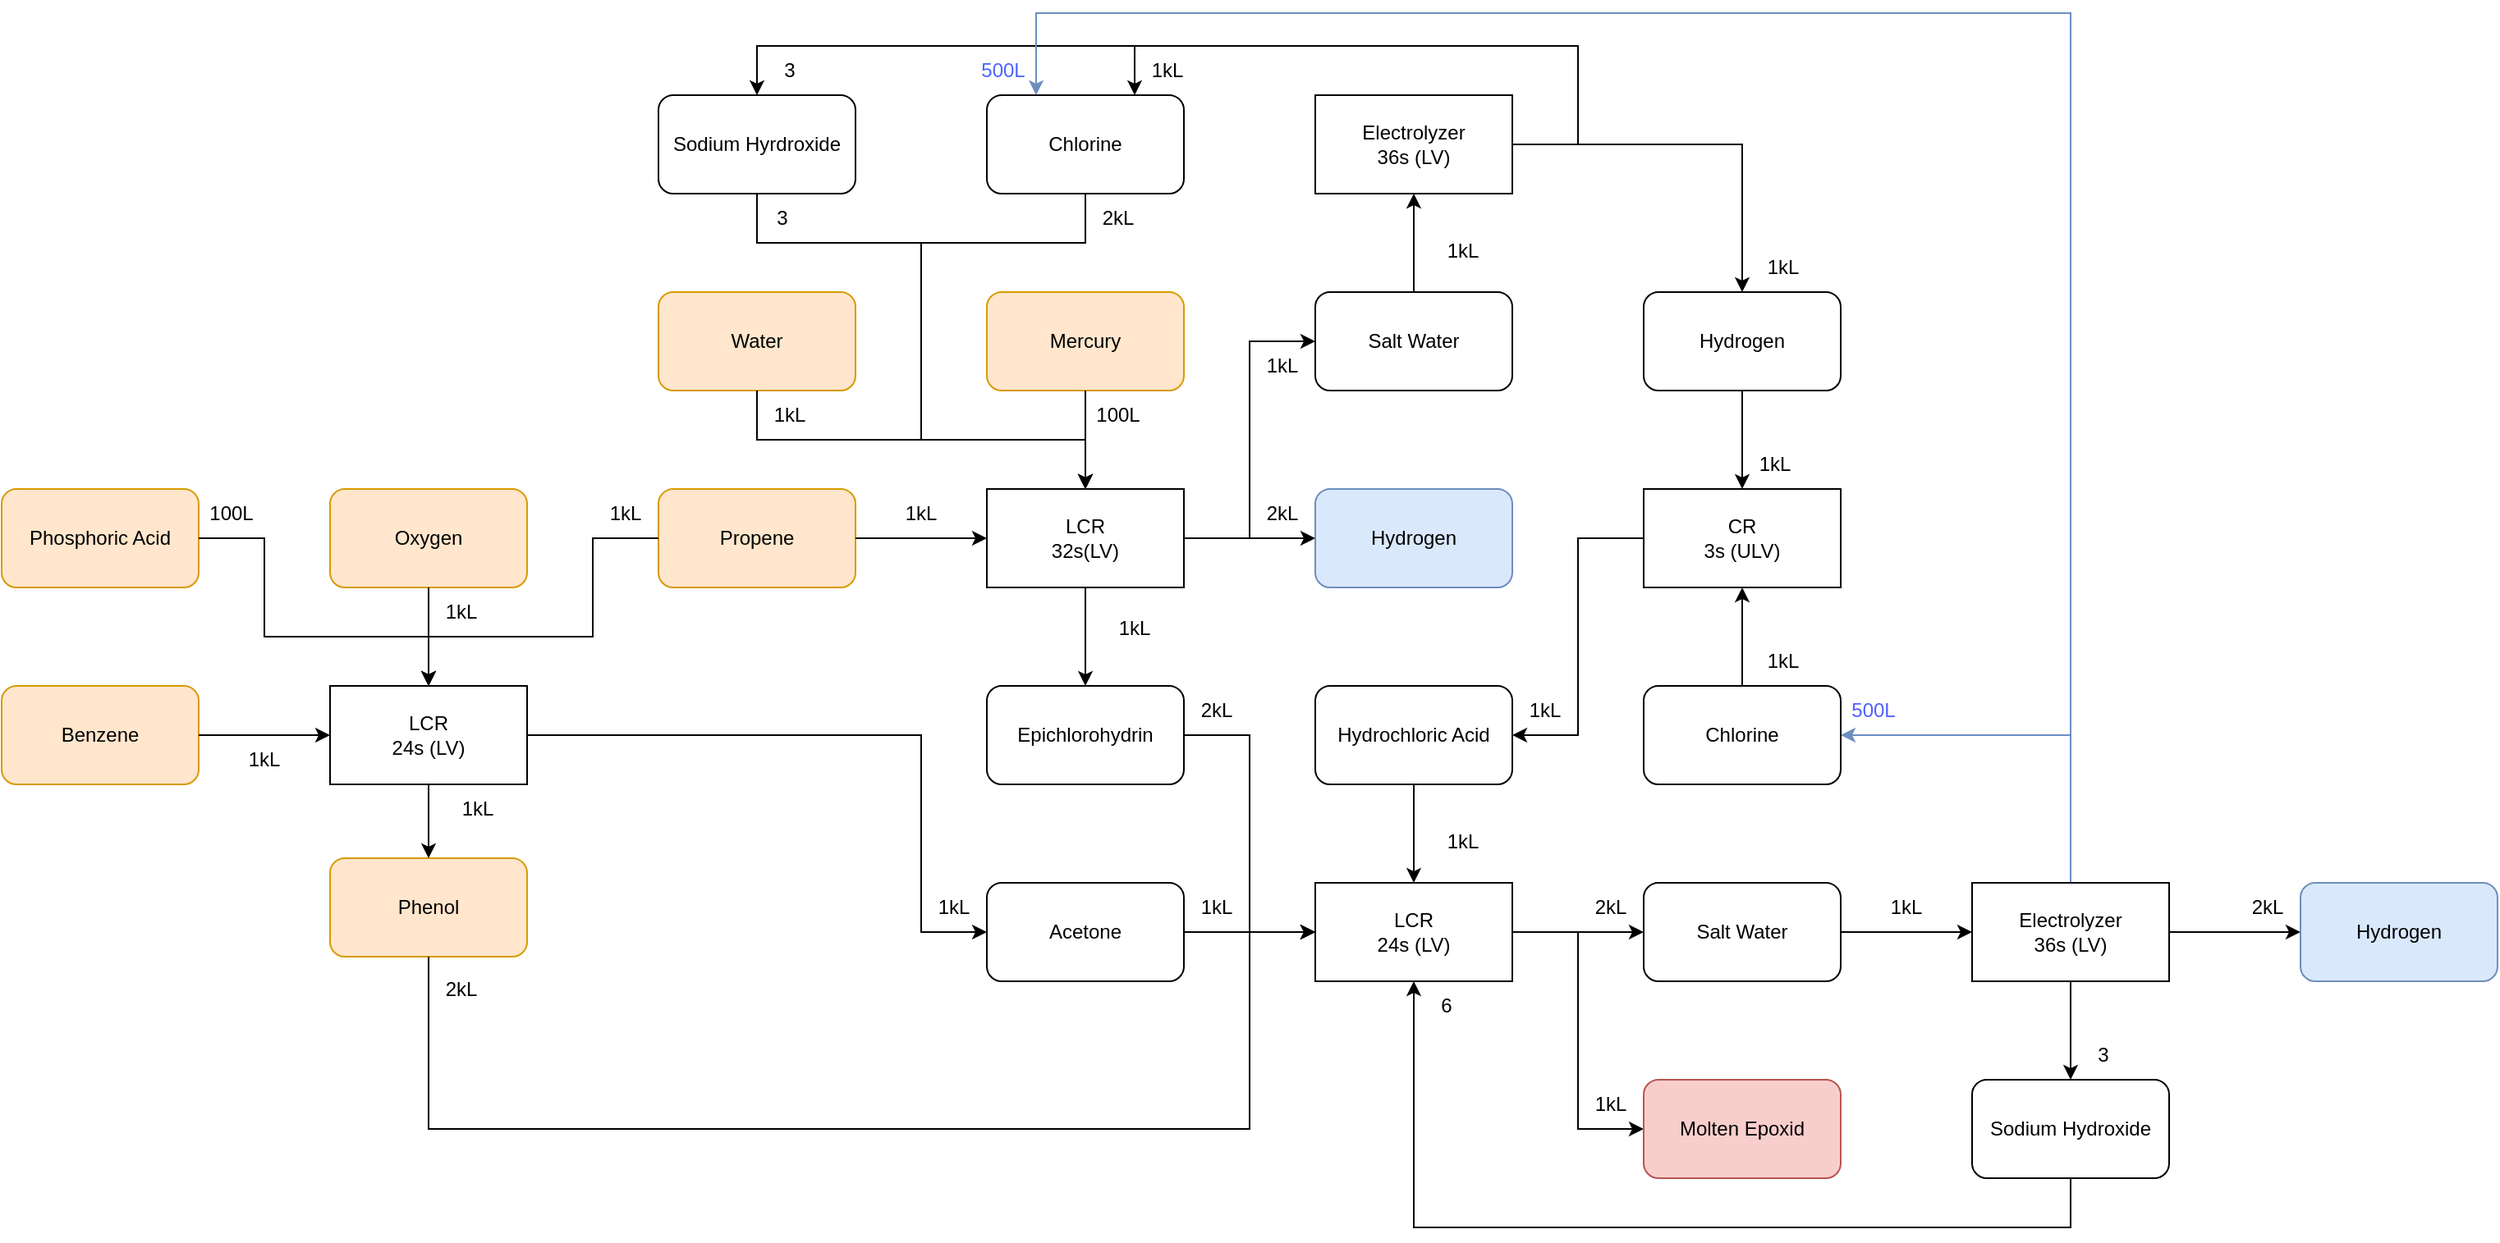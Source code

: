 <mxfile version="22.0.0" type="github">
  <diagram name="Page-1" id="kusWoIOOcqp57QGYPQwH">
    <mxGraphModel dx="159" dy="1689" grid="1" gridSize="10" guides="1" tooltips="1" connect="1" arrows="1" fold="1" page="1" pageScale="1" pageWidth="850" pageHeight="1100" math="0" shadow="0">
      <root>
        <mxCell id="0" />
        <mxCell id="1" parent="0" />
        <mxCell id="Zcg-esoq2Bcb-7X56qDR-84" value="Benzene" style="rounded=1;whiteSpace=wrap;html=1;fillColor=#ffe6cc;strokeColor=#d79b00;" parent="1" vertex="1">
          <mxGeometry x="1040" y="170" width="120" height="60" as="geometry" />
        </mxCell>
        <mxCell id="Zcg-esoq2Bcb-7X56qDR-86" value="Phenol" style="rounded=1;whiteSpace=wrap;html=1;fillColor=#ffe6cc;strokeColor=#d79b00;" parent="1" vertex="1">
          <mxGeometry x="1240" y="275" width="120" height="60" as="geometry" />
        </mxCell>
        <mxCell id="Zcg-esoq2Bcb-7X56qDR-98" value="Propene" style="rounded=1;whiteSpace=wrap;html=1;fillColor=#ffe6cc;strokeColor=#d79b00;" parent="1" vertex="1">
          <mxGeometry x="1440" y="50" width="120" height="60" as="geometry" />
        </mxCell>
        <mxCell id="4qDHmKcMJt-L-vQTOm6O-1" value="Water" style="rounded=1;whiteSpace=wrap;html=1;fillColor=#ffe6cc;strokeColor=#d79b00;" parent="1" vertex="1">
          <mxGeometry x="1440" y="-70" width="120" height="60" as="geometry" />
        </mxCell>
        <mxCell id="4qDHmKcMJt-L-vQTOm6O-2" value="Mercury" style="rounded=1;whiteSpace=wrap;html=1;fillColor=#ffe6cc;strokeColor=#d79b00;" parent="1" vertex="1">
          <mxGeometry x="1640" y="-70" width="120" height="60" as="geometry" />
        </mxCell>
        <mxCell id="4qDHmKcMJt-L-vQTOm6O-3" value="" style="endArrow=classic;html=1;rounded=0;exitX=0.5;exitY=1;exitDx=0;exitDy=0;" parent="1" source="4qDHmKcMJt-L-vQTOm6O-1" edge="1">
          <mxGeometry width="50" height="50" relative="1" as="geometry">
            <mxPoint x="1430" y="30" as="sourcePoint" />
            <mxPoint x="1700" y="50" as="targetPoint" />
            <Array as="points">
              <mxPoint x="1500" y="20" />
              <mxPoint x="1700" y="20" />
            </Array>
          </mxGeometry>
        </mxCell>
        <mxCell id="4qDHmKcMJt-L-vQTOm6O-4" value="" style="endArrow=classic;html=1;rounded=0;exitX=0.5;exitY=1;exitDx=0;exitDy=0;" parent="1" source="4qDHmKcMJt-L-vQTOm6O-2" edge="1">
          <mxGeometry width="50" height="50" relative="1" as="geometry">
            <mxPoint x="1430" y="30" as="sourcePoint" />
            <mxPoint x="1700" y="50" as="targetPoint" />
          </mxGeometry>
        </mxCell>
        <mxCell id="4qDHmKcMJt-L-vQTOm6O-6" value="" style="endArrow=classic;html=1;rounded=0;exitX=1;exitY=0.5;exitDx=0;exitDy=0;" parent="1" source="Zcg-esoq2Bcb-7X56qDR-98" edge="1">
          <mxGeometry width="50" height="50" relative="1" as="geometry">
            <mxPoint x="1640" y="130" as="sourcePoint" />
            <mxPoint x="1640" y="80" as="targetPoint" />
          </mxGeometry>
        </mxCell>
        <mxCell id="4qDHmKcMJt-L-vQTOm6O-7" value="LCR&lt;br&gt;32s(LV)" style="rounded=0;whiteSpace=wrap;html=1;" parent="1" vertex="1">
          <mxGeometry x="1640" y="50" width="120" height="60" as="geometry" />
        </mxCell>
        <mxCell id="4qDHmKcMJt-L-vQTOm6O-8" value="Epichlorohydrin" style="rounded=1;whiteSpace=wrap;html=1;" parent="1" vertex="1">
          <mxGeometry x="1640" y="170" width="120" height="60" as="geometry" />
        </mxCell>
        <mxCell id="4qDHmKcMJt-L-vQTOm6O-9" value="" style="endArrow=classic;html=1;rounded=0;exitX=0.5;exitY=1;exitDx=0;exitDy=0;entryX=0.5;entryY=0;entryDx=0;entryDy=0;" parent="1" source="4qDHmKcMJt-L-vQTOm6O-7" target="4qDHmKcMJt-L-vQTOm6O-8" edge="1">
          <mxGeometry width="50" height="50" relative="1" as="geometry">
            <mxPoint x="1820" y="180" as="sourcePoint" />
            <mxPoint x="1870" y="130" as="targetPoint" />
          </mxGeometry>
        </mxCell>
        <mxCell id="4qDHmKcMJt-L-vQTOm6O-10" value="Salt Water" style="rounded=1;whiteSpace=wrap;html=1;" parent="1" vertex="1">
          <mxGeometry x="1840" y="-70" width="120" height="60" as="geometry" />
        </mxCell>
        <mxCell id="4qDHmKcMJt-L-vQTOm6O-11" value="1kL" style="text;html=1;strokeColor=none;fillColor=none;align=center;verticalAlign=middle;whiteSpace=wrap;rounded=0;" parent="1" vertex="1">
          <mxGeometry x="1490" y="-10" width="60" height="30" as="geometry" />
        </mxCell>
        <mxCell id="4qDHmKcMJt-L-vQTOm6O-12" value="100L" style="text;html=1;strokeColor=none;fillColor=none;align=center;verticalAlign=middle;whiteSpace=wrap;rounded=0;" parent="1" vertex="1">
          <mxGeometry x="1690" y="-10" width="60" height="30" as="geometry" />
        </mxCell>
        <mxCell id="4qDHmKcMJt-L-vQTOm6O-85" style="edgeStyle=orthogonalEdgeStyle;rounded=0;orthogonalLoop=1;jettySize=auto;html=1;exitX=0.5;exitY=1;exitDx=0;exitDy=0;entryX=0.5;entryY=0;entryDx=0;entryDy=0;" parent="1" source="4qDHmKcMJt-L-vQTOm6O-13" target="4qDHmKcMJt-L-vQTOm6O-7" edge="1">
          <mxGeometry relative="1" as="geometry">
            <Array as="points">
              <mxPoint x="1700" y="-100" />
              <mxPoint x="1600" y="-100" />
              <mxPoint x="1600" y="20" />
              <mxPoint x="1700" y="20" />
            </Array>
          </mxGeometry>
        </mxCell>
        <mxCell id="4qDHmKcMJt-L-vQTOm6O-13" value="Chlorine" style="rounded=1;whiteSpace=wrap;html=1;" parent="1" vertex="1">
          <mxGeometry x="1640" y="-190" width="120" height="60" as="geometry" />
        </mxCell>
        <mxCell id="4qDHmKcMJt-L-vQTOm6O-84" style="edgeStyle=orthogonalEdgeStyle;rounded=0;orthogonalLoop=1;jettySize=auto;html=1;exitX=0.5;exitY=1;exitDx=0;exitDy=0;entryX=0.5;entryY=0;entryDx=0;entryDy=0;" parent="1" source="4qDHmKcMJt-L-vQTOm6O-14" target="4qDHmKcMJt-L-vQTOm6O-7" edge="1">
          <mxGeometry relative="1" as="geometry">
            <Array as="points">
              <mxPoint x="1500" y="-100" />
              <mxPoint x="1600" y="-100" />
              <mxPoint x="1600" y="20" />
              <mxPoint x="1700" y="20" />
            </Array>
          </mxGeometry>
        </mxCell>
        <mxCell id="4qDHmKcMJt-L-vQTOm6O-14" value="Sodium Hyrdroxide" style="rounded=1;whiteSpace=wrap;html=1;" parent="1" vertex="1">
          <mxGeometry x="1440" y="-190" width="120" height="60" as="geometry" />
        </mxCell>
        <mxCell id="4qDHmKcMJt-L-vQTOm6O-15" value="Electrolyzer&lt;br&gt;36s (LV)&lt;br&gt;" style="rounded=0;whiteSpace=wrap;html=1;" parent="1" vertex="1">
          <mxGeometry x="1840" y="-190" width="120" height="60" as="geometry" />
        </mxCell>
        <mxCell id="4qDHmKcMJt-L-vQTOm6O-16" value="1kL" style="text;html=1;strokeColor=none;fillColor=none;align=center;verticalAlign=middle;whiteSpace=wrap;rounded=0;" parent="1" vertex="1">
          <mxGeometry x="1570" y="50" width="60" height="30" as="geometry" />
        </mxCell>
        <mxCell id="4qDHmKcMJt-L-vQTOm6O-17" value="" style="endArrow=classic;html=1;rounded=0;exitX=0.5;exitY=0;exitDx=0;exitDy=0;" parent="1" source="4qDHmKcMJt-L-vQTOm6O-10" target="4qDHmKcMJt-L-vQTOm6O-15" edge="1">
          <mxGeometry width="50" height="50" relative="1" as="geometry">
            <mxPoint x="1880" y="-70" as="sourcePoint" />
            <mxPoint x="1930" y="-120" as="targetPoint" />
          </mxGeometry>
        </mxCell>
        <mxCell id="4qDHmKcMJt-L-vQTOm6O-18" value="" style="endArrow=classic;html=1;rounded=0;exitX=1;exitY=0.5;exitDx=0;exitDy=0;entryX=0;entryY=0.5;entryDx=0;entryDy=0;" parent="1" source="4qDHmKcMJt-L-vQTOm6O-7" target="4qDHmKcMJt-L-vQTOm6O-10" edge="1">
          <mxGeometry width="50" height="50" relative="1" as="geometry">
            <mxPoint x="1640" y="30" as="sourcePoint" />
            <mxPoint x="1690" y="-20" as="targetPoint" />
            <Array as="points">
              <mxPoint x="1800" y="80" />
              <mxPoint x="1800" y="-40" />
            </Array>
          </mxGeometry>
        </mxCell>
        <mxCell id="4qDHmKcMJt-L-vQTOm6O-19" value="1kL" style="text;html=1;strokeColor=none;fillColor=none;align=center;verticalAlign=middle;whiteSpace=wrap;rounded=0;" parent="1" vertex="1">
          <mxGeometry x="1700" y="120" width="60" height="30" as="geometry" />
        </mxCell>
        <mxCell id="4qDHmKcMJt-L-vQTOm6O-20" value="1kL" style="text;html=1;strokeColor=none;fillColor=none;align=center;verticalAlign=middle;whiteSpace=wrap;rounded=0;" parent="1" vertex="1">
          <mxGeometry x="1790" y="-40" width="60" height="30" as="geometry" />
        </mxCell>
        <mxCell id="4qDHmKcMJt-L-vQTOm6O-21" value="Hydrogen" style="rounded=1;whiteSpace=wrap;html=1;fillColor=#dae8fc;strokeColor=#6c8ebf;" parent="1" vertex="1">
          <mxGeometry x="1840" y="50" width="120" height="60" as="geometry" />
        </mxCell>
        <mxCell id="4qDHmKcMJt-L-vQTOm6O-22" value="" style="endArrow=classic;html=1;rounded=0;exitX=1;exitY=0.5;exitDx=0;exitDy=0;" parent="1" source="4qDHmKcMJt-L-vQTOm6O-7" target="4qDHmKcMJt-L-vQTOm6O-21" edge="1">
          <mxGeometry width="50" height="50" relative="1" as="geometry">
            <mxPoint x="1640" y="-70" as="sourcePoint" />
            <mxPoint x="1690" y="-120" as="targetPoint" />
          </mxGeometry>
        </mxCell>
        <mxCell id="4qDHmKcMJt-L-vQTOm6O-23" value="2kL" style="text;html=1;strokeColor=none;fillColor=none;align=center;verticalAlign=middle;whiteSpace=wrap;rounded=0;" parent="1" vertex="1">
          <mxGeometry x="1790" y="50" width="60" height="30" as="geometry" />
        </mxCell>
        <mxCell id="4qDHmKcMJt-L-vQTOm6O-26" value="1kL" style="text;html=1;strokeColor=none;fillColor=none;align=center;verticalAlign=middle;whiteSpace=wrap;rounded=0;" parent="1" vertex="1">
          <mxGeometry x="1900" y="-110" width="60" height="30" as="geometry" />
        </mxCell>
        <mxCell id="4qDHmKcMJt-L-vQTOm6O-28" value="" style="endArrow=classic;html=1;rounded=0;exitX=1;exitY=0.5;exitDx=0;exitDy=0;entryX=0.75;entryY=0;entryDx=0;entryDy=0;" parent="1" source="4qDHmKcMJt-L-vQTOm6O-15" target="4qDHmKcMJt-L-vQTOm6O-13" edge="1">
          <mxGeometry width="50" height="50" relative="1" as="geometry">
            <mxPoint x="1640" y="-170" as="sourcePoint" />
            <mxPoint x="1690" y="-220" as="targetPoint" />
            <Array as="points">
              <mxPoint x="2000" y="-160" />
              <mxPoint x="2000" y="-220" />
              <mxPoint x="1730" y="-220" />
            </Array>
          </mxGeometry>
        </mxCell>
        <mxCell id="4qDHmKcMJt-L-vQTOm6O-29" value="" style="endArrow=classic;html=1;rounded=0;exitX=1;exitY=0.5;exitDx=0;exitDy=0;entryX=0.5;entryY=0;entryDx=0;entryDy=0;" parent="1" source="4qDHmKcMJt-L-vQTOm6O-15" target="4qDHmKcMJt-L-vQTOm6O-14" edge="1">
          <mxGeometry width="50" height="50" relative="1" as="geometry">
            <mxPoint x="1640" y="-170" as="sourcePoint" />
            <mxPoint x="1690" y="-220" as="targetPoint" />
            <Array as="points">
              <mxPoint x="2000" y="-160" />
              <mxPoint x="2000" y="-220" />
              <mxPoint x="1500" y="-220" />
            </Array>
          </mxGeometry>
        </mxCell>
        <mxCell id="4qDHmKcMJt-L-vQTOm6O-30" value="3" style="text;html=1;strokeColor=none;fillColor=none;align=center;verticalAlign=middle;whiteSpace=wrap;rounded=0;" parent="1" vertex="1">
          <mxGeometry x="1490" y="-220" width="60" height="30" as="geometry" />
        </mxCell>
        <mxCell id="4qDHmKcMJt-L-vQTOm6O-32" value="Phosphoric Acid" style="rounded=1;whiteSpace=wrap;html=1;fillColor=#ffe6cc;strokeColor=#d79b00;" parent="1" vertex="1">
          <mxGeometry x="1040" y="50" width="120" height="60" as="geometry" />
        </mxCell>
        <mxCell id="4qDHmKcMJt-L-vQTOm6O-33" value="Oxygen" style="rounded=1;whiteSpace=wrap;html=1;fillColor=#ffe6cc;strokeColor=#d79b00;" parent="1" vertex="1">
          <mxGeometry x="1240" y="50" width="120" height="60" as="geometry" />
        </mxCell>
        <mxCell id="4qDHmKcMJt-L-vQTOm6O-34" value="LCR&lt;br&gt;24s (LV)" style="rounded=0;whiteSpace=wrap;html=1;" parent="1" vertex="1">
          <mxGeometry x="1240" y="170" width="120" height="60" as="geometry" />
        </mxCell>
        <mxCell id="4qDHmKcMJt-L-vQTOm6O-35" value="" style="endArrow=classic;html=1;rounded=0;" parent="1" edge="1">
          <mxGeometry width="50" height="50" relative="1" as="geometry">
            <mxPoint x="1160" y="80" as="sourcePoint" />
            <mxPoint x="1300" y="170" as="targetPoint" />
            <Array as="points">
              <mxPoint x="1200" y="80" />
              <mxPoint x="1200" y="140" />
              <mxPoint x="1300" y="140" />
            </Array>
          </mxGeometry>
        </mxCell>
        <mxCell id="4qDHmKcMJt-L-vQTOm6O-36" value="" style="endArrow=classic;html=1;rounded=0;exitX=0.5;exitY=1;exitDx=0;exitDy=0;entryX=0.5;entryY=0;entryDx=0;entryDy=0;" parent="1" source="4qDHmKcMJt-L-vQTOm6O-33" edge="1" target="4qDHmKcMJt-L-vQTOm6O-34">
          <mxGeometry width="50" height="50" relative="1" as="geometry">
            <mxPoint x="1490" y="280" as="sourcePoint" />
            <mxPoint x="1330" y="230" as="targetPoint" />
            <Array as="points" />
          </mxGeometry>
        </mxCell>
        <mxCell id="4qDHmKcMJt-L-vQTOm6O-37" value="" style="endArrow=classic;html=1;rounded=0;exitX=0;exitY=0.5;exitDx=0;exitDy=0;entryX=0.5;entryY=0;entryDx=0;entryDy=0;" parent="1" source="Zcg-esoq2Bcb-7X56qDR-98" target="4qDHmKcMJt-L-vQTOm6O-34" edge="1">
          <mxGeometry width="50" height="50" relative="1" as="geometry">
            <mxPoint x="1350" y="330" as="sourcePoint" />
            <mxPoint x="1300" y="160" as="targetPoint" />
            <Array as="points">
              <mxPoint x="1400" y="80" />
              <mxPoint x="1400" y="140" />
              <mxPoint x="1300" y="140" />
            </Array>
          </mxGeometry>
        </mxCell>
        <mxCell id="4qDHmKcMJt-L-vQTOm6O-38" value="100L" style="text;html=1;strokeColor=none;fillColor=none;align=center;verticalAlign=middle;whiteSpace=wrap;rounded=0;" parent="1" vertex="1">
          <mxGeometry x="1150" y="50" width="60" height="30" as="geometry" />
        </mxCell>
        <mxCell id="4qDHmKcMJt-L-vQTOm6O-39" value="1kL" style="text;html=1;strokeColor=none;fillColor=none;align=center;verticalAlign=middle;whiteSpace=wrap;rounded=0;" parent="1" vertex="1">
          <mxGeometry x="1290" y="110" width="60" height="30" as="geometry" />
        </mxCell>
        <mxCell id="4qDHmKcMJt-L-vQTOm6O-40" value="1kL" style="text;html=1;strokeColor=none;fillColor=none;align=center;verticalAlign=middle;whiteSpace=wrap;rounded=0;" parent="1" vertex="1">
          <mxGeometry x="1390" y="50" width="60" height="30" as="geometry" />
        </mxCell>
        <mxCell id="4qDHmKcMJt-L-vQTOm6O-41" value="1kL" style="text;html=1;strokeColor=none;fillColor=none;align=center;verticalAlign=middle;whiteSpace=wrap;rounded=0;" parent="1" vertex="1">
          <mxGeometry x="1170" y="200" width="60" height="30" as="geometry" />
        </mxCell>
        <mxCell id="4qDHmKcMJt-L-vQTOm6O-42" value="" style="endArrow=classic;html=1;rounded=0;exitX=1;exitY=0.5;exitDx=0;exitDy=0;entryX=0;entryY=0.5;entryDx=0;entryDy=0;" parent="1" source="Zcg-esoq2Bcb-7X56qDR-84" target="4qDHmKcMJt-L-vQTOm6O-34" edge="1">
          <mxGeometry width="50" height="50" relative="1" as="geometry">
            <mxPoint x="1350" y="230" as="sourcePoint" />
            <mxPoint x="1400" y="180" as="targetPoint" />
          </mxGeometry>
        </mxCell>
        <mxCell id="4qDHmKcMJt-L-vQTOm6O-43" value="" style="endArrow=classic;html=1;rounded=0;exitX=0.5;exitY=1;exitDx=0;exitDy=0;entryX=0.5;entryY=0;entryDx=0;entryDy=0;" parent="1" source="4qDHmKcMJt-L-vQTOm6O-34" target="Zcg-esoq2Bcb-7X56qDR-86" edge="1">
          <mxGeometry width="50" height="50" relative="1" as="geometry">
            <mxPoint x="1350" y="230" as="sourcePoint" />
            <mxPoint x="1400" y="180" as="targetPoint" />
            <Array as="points" />
          </mxGeometry>
        </mxCell>
        <mxCell id="4qDHmKcMJt-L-vQTOm6O-44" value="1kL" style="text;html=1;strokeColor=none;fillColor=none;align=center;verticalAlign=middle;whiteSpace=wrap;rounded=0;" parent="1" vertex="1">
          <mxGeometry x="1300" y="230" width="60" height="30" as="geometry" />
        </mxCell>
        <mxCell id="4qDHmKcMJt-L-vQTOm6O-45" value="Acetone" style="rounded=1;whiteSpace=wrap;html=1;" parent="1" vertex="1">
          <mxGeometry x="1640" y="290" width="120" height="60" as="geometry" />
        </mxCell>
        <mxCell id="4qDHmKcMJt-L-vQTOm6O-46" value="" style="endArrow=classic;html=1;rounded=0;exitX=1;exitY=0.5;exitDx=0;exitDy=0;entryX=0;entryY=0.5;entryDx=0;entryDy=0;" parent="1" source="4qDHmKcMJt-L-vQTOm6O-34" target="4qDHmKcMJt-L-vQTOm6O-45" edge="1">
          <mxGeometry width="50" height="50" relative="1" as="geometry">
            <mxPoint x="1350" y="230" as="sourcePoint" />
            <mxPoint x="1400" y="180" as="targetPoint" />
            <Array as="points">
              <mxPoint x="1600" y="200" />
              <mxPoint x="1600" y="320" />
            </Array>
          </mxGeometry>
        </mxCell>
        <mxCell id="4qDHmKcMJt-L-vQTOm6O-47" value="1kL" style="text;html=1;strokeColor=none;fillColor=none;align=center;verticalAlign=middle;whiteSpace=wrap;rounded=0;" parent="1" vertex="1">
          <mxGeometry x="1590" y="290" width="60" height="30" as="geometry" />
        </mxCell>
        <mxCell id="4qDHmKcMJt-L-vQTOm6O-48" value="" style="endArrow=classic;html=1;rounded=0;exitX=0.5;exitY=1;exitDx=0;exitDy=0;" parent="1" source="Zcg-esoq2Bcb-7X56qDR-86" edge="1">
          <mxGeometry width="50" height="50" relative="1" as="geometry">
            <mxPoint x="1460" y="230" as="sourcePoint" />
            <mxPoint x="1840" y="320" as="targetPoint" />
            <Array as="points">
              <mxPoint x="1300" y="440" />
              <mxPoint x="1800" y="440" />
              <mxPoint x="1800" y="320" />
            </Array>
          </mxGeometry>
        </mxCell>
        <mxCell id="4qDHmKcMJt-L-vQTOm6O-71" style="edgeStyle=orthogonalEdgeStyle;rounded=0;orthogonalLoop=1;jettySize=auto;html=1;exitX=1;exitY=0.5;exitDx=0;exitDy=0;entryX=0;entryY=0.5;entryDx=0;entryDy=0;" parent="1" source="4qDHmKcMJt-L-vQTOm6O-49" target="4qDHmKcMJt-L-vQTOm6O-68" edge="1">
          <mxGeometry relative="1" as="geometry" />
        </mxCell>
        <mxCell id="4qDHmKcMJt-L-vQTOm6O-49" value="LCR&lt;br&gt;24s (LV)" style="rounded=0;whiteSpace=wrap;html=1;" parent="1" vertex="1">
          <mxGeometry x="1840" y="290" width="120" height="60" as="geometry" />
        </mxCell>
        <mxCell id="4qDHmKcMJt-L-vQTOm6O-50" value="" style="endArrow=classic;html=1;rounded=0;exitX=1;exitY=0.5;exitDx=0;exitDy=0;entryX=0;entryY=0.5;entryDx=0;entryDy=0;" parent="1" source="4qDHmKcMJt-L-vQTOm6O-45" target="4qDHmKcMJt-L-vQTOm6O-49" edge="1">
          <mxGeometry width="50" height="50" relative="1" as="geometry">
            <mxPoint x="1460" y="230" as="sourcePoint" />
            <mxPoint x="1510" y="180" as="targetPoint" />
          </mxGeometry>
        </mxCell>
        <mxCell id="4qDHmKcMJt-L-vQTOm6O-51" value="" style="endArrow=classic;html=1;rounded=0;exitX=1;exitY=0.5;exitDx=0;exitDy=0;entryX=0;entryY=0.5;entryDx=0;entryDy=0;" parent="1" source="4qDHmKcMJt-L-vQTOm6O-8" target="4qDHmKcMJt-L-vQTOm6O-49" edge="1">
          <mxGeometry width="50" height="50" relative="1" as="geometry">
            <mxPoint x="1460" y="230" as="sourcePoint" />
            <mxPoint x="1510" y="180" as="targetPoint" />
            <Array as="points">
              <mxPoint x="1800" y="200" />
              <mxPoint x="1800" y="320" />
            </Array>
          </mxGeometry>
        </mxCell>
        <mxCell id="4qDHmKcMJt-L-vQTOm6O-52" value="2kL" style="text;html=1;strokeColor=none;fillColor=none;align=center;verticalAlign=middle;whiteSpace=wrap;rounded=0;" parent="1" vertex="1">
          <mxGeometry x="1290" y="340" width="60" height="30" as="geometry" />
        </mxCell>
        <mxCell id="4qDHmKcMJt-L-vQTOm6O-53" value="1kL" style="text;html=1;strokeColor=none;fillColor=none;align=center;verticalAlign=middle;whiteSpace=wrap;rounded=0;" parent="1" vertex="1">
          <mxGeometry x="1750" y="290" width="60" height="30" as="geometry" />
        </mxCell>
        <mxCell id="4qDHmKcMJt-L-vQTOm6O-54" value="Hydrogen" style="rounded=1;whiteSpace=wrap;html=1;" parent="1" vertex="1">
          <mxGeometry x="2040" y="-70" width="120" height="60" as="geometry" />
        </mxCell>
        <mxCell id="4qDHmKcMJt-L-vQTOm6O-55" value="" style="endArrow=classic;html=1;rounded=0;exitX=1;exitY=0.5;exitDx=0;exitDy=0;entryX=0.5;entryY=0;entryDx=0;entryDy=0;" parent="1" source="4qDHmKcMJt-L-vQTOm6O-15" target="4qDHmKcMJt-L-vQTOm6O-54" edge="1">
          <mxGeometry width="50" height="50" relative="1" as="geometry">
            <mxPoint x="1840" y="-70" as="sourcePoint" />
            <mxPoint x="1890" y="-120" as="targetPoint" />
            <Array as="points">
              <mxPoint x="2100" y="-160" />
            </Array>
          </mxGeometry>
        </mxCell>
        <mxCell id="4qDHmKcMJt-L-vQTOm6O-56" value="1kL" style="text;html=1;strokeColor=none;fillColor=none;align=center;verticalAlign=middle;whiteSpace=wrap;rounded=0;" parent="1" vertex="1">
          <mxGeometry x="2095" y="-100" width="60" height="30" as="geometry" />
        </mxCell>
        <mxCell id="4qDHmKcMJt-L-vQTOm6O-57" value="CR&lt;br&gt;3s (ULV)" style="rounded=0;whiteSpace=wrap;html=1;" parent="1" vertex="1">
          <mxGeometry x="2040" y="50" width="120" height="60" as="geometry" />
        </mxCell>
        <mxCell id="4qDHmKcMJt-L-vQTOm6O-58" value="" style="endArrow=classic;html=1;rounded=0;exitX=0.5;exitY=1;exitDx=0;exitDy=0;entryX=0.5;entryY=0;entryDx=0;entryDy=0;" parent="1" source="4qDHmKcMJt-L-vQTOm6O-54" target="4qDHmKcMJt-L-vQTOm6O-57" edge="1">
          <mxGeometry width="50" height="50" relative="1" as="geometry">
            <mxPoint x="1840" y="230" as="sourcePoint" />
            <mxPoint x="1890" y="180" as="targetPoint" />
          </mxGeometry>
        </mxCell>
        <mxCell id="4qDHmKcMJt-L-vQTOm6O-59" value="2kL" style="text;html=1;strokeColor=none;fillColor=none;align=center;verticalAlign=middle;whiteSpace=wrap;rounded=0;" parent="1" vertex="1">
          <mxGeometry x="1750" y="170" width="60" height="30" as="geometry" />
        </mxCell>
        <mxCell id="4qDHmKcMJt-L-vQTOm6O-63" style="edgeStyle=orthogonalEdgeStyle;rounded=0;orthogonalLoop=1;jettySize=auto;html=1;exitX=0.5;exitY=1;exitDx=0;exitDy=0;entryX=0.5;entryY=0;entryDx=0;entryDy=0;" parent="1" source="4qDHmKcMJt-L-vQTOm6O-60" target="4qDHmKcMJt-L-vQTOm6O-49" edge="1">
          <mxGeometry relative="1" as="geometry" />
        </mxCell>
        <mxCell id="4qDHmKcMJt-L-vQTOm6O-60" value="Hydrochloric Acid" style="rounded=1;whiteSpace=wrap;html=1;" parent="1" vertex="1">
          <mxGeometry x="1840" y="170" width="120" height="60" as="geometry" />
        </mxCell>
        <mxCell id="4qDHmKcMJt-L-vQTOm6O-61" value="" style="endArrow=classic;html=1;rounded=0;exitX=0;exitY=0.5;exitDx=0;exitDy=0;entryX=1;entryY=0.5;entryDx=0;entryDy=0;" parent="1" source="4qDHmKcMJt-L-vQTOm6O-57" target="4qDHmKcMJt-L-vQTOm6O-60" edge="1">
          <mxGeometry width="50" height="50" relative="1" as="geometry">
            <mxPoint x="1840" y="330" as="sourcePoint" />
            <mxPoint x="1890" y="280" as="targetPoint" />
            <Array as="points">
              <mxPoint x="2000" y="80" />
              <mxPoint x="2000" y="200" />
            </Array>
          </mxGeometry>
        </mxCell>
        <mxCell id="4qDHmKcMJt-L-vQTOm6O-64" value="1kL" style="text;html=1;strokeColor=none;fillColor=none;align=center;verticalAlign=middle;whiteSpace=wrap;rounded=0;" parent="1" vertex="1">
          <mxGeometry x="2090" y="20" width="60" height="30" as="geometry" />
        </mxCell>
        <mxCell id="4qDHmKcMJt-L-vQTOm6O-65" value="1kL" style="text;html=1;strokeColor=none;fillColor=none;align=center;verticalAlign=middle;whiteSpace=wrap;rounded=0;" parent="1" vertex="1">
          <mxGeometry x="1950" y="170" width="60" height="30" as="geometry" />
        </mxCell>
        <mxCell id="4qDHmKcMJt-L-vQTOm6O-66" value="1kL" style="text;html=1;strokeColor=none;fillColor=none;align=center;verticalAlign=middle;whiteSpace=wrap;rounded=0;" parent="1" vertex="1">
          <mxGeometry x="1900" y="250" width="60" height="30" as="geometry" />
        </mxCell>
        <mxCell id="4qDHmKcMJt-L-vQTOm6O-67" value="Salt Water" style="rounded=1;whiteSpace=wrap;html=1;" parent="1" vertex="1">
          <mxGeometry x="2040" y="290" width="120" height="60" as="geometry" />
        </mxCell>
        <mxCell id="4qDHmKcMJt-L-vQTOm6O-68" value="Molten Epoxid" style="rounded=1;whiteSpace=wrap;html=1;fillColor=#f8cecc;strokeColor=#b85450;" parent="1" vertex="1">
          <mxGeometry x="2040" y="410" width="120" height="60" as="geometry" />
        </mxCell>
        <mxCell id="4qDHmKcMJt-L-vQTOm6O-69" value="" style="endArrow=classic;html=1;rounded=0;exitX=1;exitY=0.5;exitDx=0;exitDy=0;entryX=0;entryY=0.5;entryDx=0;entryDy=0;" parent="1" source="4qDHmKcMJt-L-vQTOm6O-49" target="4qDHmKcMJt-L-vQTOm6O-67" edge="1">
          <mxGeometry width="50" height="50" relative="1" as="geometry">
            <mxPoint x="1900" y="330" as="sourcePoint" />
            <mxPoint x="1950" y="280" as="targetPoint" />
          </mxGeometry>
        </mxCell>
        <mxCell id="4qDHmKcMJt-L-vQTOm6O-70" value="2kL" style="text;html=1;strokeColor=none;fillColor=none;align=center;verticalAlign=middle;whiteSpace=wrap;rounded=0;" parent="1" vertex="1">
          <mxGeometry x="1990" y="290" width="60" height="30" as="geometry" />
        </mxCell>
        <mxCell id="4qDHmKcMJt-L-vQTOm6O-72" value="1kL" style="text;html=1;strokeColor=none;fillColor=none;align=center;verticalAlign=middle;whiteSpace=wrap;rounded=0;" parent="1" vertex="1">
          <mxGeometry x="1990" y="410" width="60" height="30" as="geometry" />
        </mxCell>
        <mxCell id="4qDHmKcMJt-L-vQTOm6O-92" style="edgeStyle=orthogonalEdgeStyle;rounded=0;orthogonalLoop=1;jettySize=auto;html=1;exitX=0.5;exitY=0;exitDx=0;exitDy=0;entryX=1;entryY=0.5;entryDx=0;entryDy=0;fillColor=#dae8fc;strokeColor=#6c8ebf;" parent="1" source="4qDHmKcMJt-L-vQTOm6O-73" target="4qDHmKcMJt-L-vQTOm6O-88" edge="1">
          <mxGeometry relative="1" as="geometry" />
        </mxCell>
        <mxCell id="4qDHmKcMJt-L-vQTOm6O-94" style="edgeStyle=orthogonalEdgeStyle;rounded=0;orthogonalLoop=1;jettySize=auto;html=1;exitX=0.5;exitY=0;exitDx=0;exitDy=0;fillColor=#dae8fc;strokeColor=#6c8ebf;" parent="1" source="4qDHmKcMJt-L-vQTOm6O-73" edge="1">
          <mxGeometry relative="1" as="geometry">
            <mxPoint x="1670" y="-190" as="targetPoint" />
            <Array as="points">
              <mxPoint x="2300" y="-240" />
              <mxPoint x="1670" y="-240" />
              <mxPoint x="1670" y="-190" />
            </Array>
          </mxGeometry>
        </mxCell>
        <mxCell id="4qDHmKcMJt-L-vQTOm6O-73" value="Electrolyzer&lt;br&gt;36s (LV)" style="rounded=0;whiteSpace=wrap;html=1;" parent="1" vertex="1">
          <mxGeometry x="2240" y="290" width="120" height="60" as="geometry" />
        </mxCell>
        <mxCell id="4qDHmKcMJt-L-vQTOm6O-74" value="" style="endArrow=classic;html=1;rounded=0;exitX=1;exitY=0.5;exitDx=0;exitDy=0;" parent="1" source="4qDHmKcMJt-L-vQTOm6O-67" target="4qDHmKcMJt-L-vQTOm6O-73" edge="1">
          <mxGeometry width="50" height="50" relative="1" as="geometry">
            <mxPoint x="1900" y="330" as="sourcePoint" />
            <mxPoint x="1950" y="280" as="targetPoint" />
          </mxGeometry>
        </mxCell>
        <mxCell id="4qDHmKcMJt-L-vQTOm6O-75" value="" style="endArrow=classic;html=1;rounded=0;exitX=1;exitY=0.5;exitDx=0;exitDy=0;" parent="1" source="4qDHmKcMJt-L-vQTOm6O-73" edge="1">
          <mxGeometry width="50" height="50" relative="1" as="geometry">
            <mxPoint x="2140" y="230" as="sourcePoint" />
            <mxPoint x="2440" y="320" as="targetPoint" />
          </mxGeometry>
        </mxCell>
        <mxCell id="4qDHmKcMJt-L-vQTOm6O-76" value="Hydrogen" style="rounded=1;whiteSpace=wrap;html=1;fillColor=#dae8fc;strokeColor=#6c8ebf;" parent="1" vertex="1">
          <mxGeometry x="2440" y="290" width="120" height="60" as="geometry" />
        </mxCell>
        <mxCell id="4qDHmKcMJt-L-vQTOm6O-77" value="1kL" style="text;html=1;strokeColor=none;fillColor=none;align=center;verticalAlign=middle;whiteSpace=wrap;rounded=0;" parent="1" vertex="1">
          <mxGeometry x="2170" y="290" width="60" height="30" as="geometry" />
        </mxCell>
        <mxCell id="4qDHmKcMJt-L-vQTOm6O-81" style="edgeStyle=orthogonalEdgeStyle;rounded=0;orthogonalLoop=1;jettySize=auto;html=1;exitX=0.5;exitY=1;exitDx=0;exitDy=0;entryX=0.5;entryY=1;entryDx=0;entryDy=0;" parent="1" source="4qDHmKcMJt-L-vQTOm6O-78" target="4qDHmKcMJt-L-vQTOm6O-49" edge="1">
          <mxGeometry relative="1" as="geometry">
            <Array as="points">
              <mxPoint x="2300" y="500" />
              <mxPoint x="1900" y="500" />
            </Array>
          </mxGeometry>
        </mxCell>
        <mxCell id="4qDHmKcMJt-L-vQTOm6O-78" value="Sodium Hydroxide" style="rounded=1;whiteSpace=wrap;html=1;" parent="1" vertex="1">
          <mxGeometry x="2240" y="410" width="120" height="60" as="geometry" />
        </mxCell>
        <mxCell id="4qDHmKcMJt-L-vQTOm6O-79" value="" style="endArrow=classic;html=1;rounded=0;exitX=0.5;exitY=1;exitDx=0;exitDy=0;entryX=0.5;entryY=0;entryDx=0;entryDy=0;" parent="1" source="4qDHmKcMJt-L-vQTOm6O-73" target="4qDHmKcMJt-L-vQTOm6O-78" edge="1">
          <mxGeometry width="50" height="50" relative="1" as="geometry">
            <mxPoint x="2140" y="430" as="sourcePoint" />
            <mxPoint x="2190" y="380" as="targetPoint" />
          </mxGeometry>
        </mxCell>
        <mxCell id="4qDHmKcMJt-L-vQTOm6O-80" value="3" style="text;html=1;strokeColor=none;fillColor=none;align=center;verticalAlign=middle;whiteSpace=wrap;rounded=0;" parent="1" vertex="1">
          <mxGeometry x="2290" y="380" width="60" height="30" as="geometry" />
        </mxCell>
        <mxCell id="4qDHmKcMJt-L-vQTOm6O-82" value="6" style="text;html=1;strokeColor=none;fillColor=none;align=center;verticalAlign=middle;whiteSpace=wrap;rounded=0;" parent="1" vertex="1">
          <mxGeometry x="1890" y="350" width="60" height="30" as="geometry" />
        </mxCell>
        <mxCell id="4qDHmKcMJt-L-vQTOm6O-83" value="2kL" style="text;html=1;strokeColor=none;fillColor=none;align=center;verticalAlign=middle;whiteSpace=wrap;rounded=0;" parent="1" vertex="1">
          <mxGeometry x="2390" y="290" width="60" height="30" as="geometry" />
        </mxCell>
        <mxCell id="4qDHmKcMJt-L-vQTOm6O-86" value="2kL" style="text;html=1;strokeColor=none;fillColor=none;align=center;verticalAlign=middle;whiteSpace=wrap;rounded=0;" parent="1" vertex="1">
          <mxGeometry x="1690" y="-130" width="60" height="30" as="geometry" />
        </mxCell>
        <mxCell id="4qDHmKcMJt-L-vQTOm6O-87" value="3" style="text;html=1;align=center;verticalAlign=middle;resizable=0;points=[];autosize=1;strokeColor=none;fillColor=none;" parent="1" vertex="1">
          <mxGeometry x="1500" y="-130" width="30" height="30" as="geometry" />
        </mxCell>
        <mxCell id="4qDHmKcMJt-L-vQTOm6O-89" style="edgeStyle=orthogonalEdgeStyle;rounded=0;orthogonalLoop=1;jettySize=auto;html=1;exitX=0.5;exitY=0;exitDx=0;exitDy=0;entryX=0.5;entryY=1;entryDx=0;entryDy=0;" parent="1" source="4qDHmKcMJt-L-vQTOm6O-88" target="4qDHmKcMJt-L-vQTOm6O-57" edge="1">
          <mxGeometry relative="1" as="geometry" />
        </mxCell>
        <mxCell id="4qDHmKcMJt-L-vQTOm6O-88" value="Chlorine" style="rounded=1;whiteSpace=wrap;html=1;" parent="1" vertex="1">
          <mxGeometry x="2040" y="170" width="120" height="60" as="geometry" />
        </mxCell>
        <mxCell id="4qDHmKcMJt-L-vQTOm6O-90" value="1kL" style="text;html=1;strokeColor=none;fillColor=none;align=center;verticalAlign=middle;whiteSpace=wrap;rounded=0;" parent="1" vertex="1">
          <mxGeometry x="2095" y="140" width="60" height="30" as="geometry" />
        </mxCell>
        <mxCell id="4qDHmKcMJt-L-vQTOm6O-93" value="&lt;font color=&quot;#4f61ff&quot;&gt;500L&lt;/font&gt;" style="text;html=1;strokeColor=none;fillColor=none;align=center;verticalAlign=middle;whiteSpace=wrap;rounded=0;" parent="1" vertex="1">
          <mxGeometry x="2150" y="170" width="60" height="30" as="geometry" />
        </mxCell>
        <mxCell id="4qDHmKcMJt-L-vQTOm6O-95" value="&lt;font color=&quot;#4d64ff&quot;&gt;500L&lt;/font&gt;" style="text;html=1;strokeColor=none;fillColor=none;align=center;verticalAlign=middle;whiteSpace=wrap;rounded=0;" parent="1" vertex="1">
          <mxGeometry x="1620" y="-220" width="60" height="30" as="geometry" />
        </mxCell>
        <mxCell id="4qDHmKcMJt-L-vQTOm6O-96" value="1kL" style="text;html=1;strokeColor=none;fillColor=none;align=center;verticalAlign=middle;whiteSpace=wrap;rounded=0;" parent="1" vertex="1">
          <mxGeometry x="1720" y="-220" width="60" height="30" as="geometry" />
        </mxCell>
      </root>
    </mxGraphModel>
  </diagram>
</mxfile>
